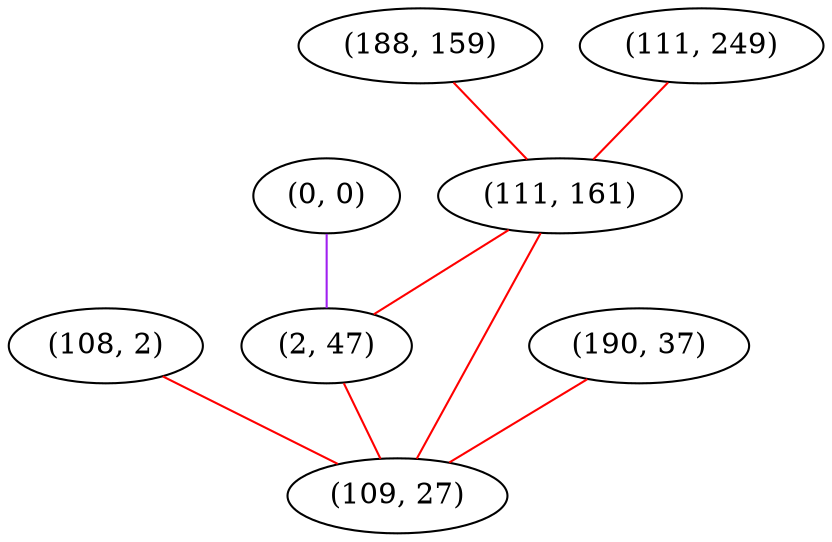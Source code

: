 graph "" {
"(108, 2)";
"(188, 159)";
"(0, 0)";
"(111, 249)";
"(111, 161)";
"(190, 37)";
"(2, 47)";
"(109, 27)";
"(108, 2)" -- "(109, 27)"  [color=red, key=0, weight=1];
"(188, 159)" -- "(111, 161)"  [color=red, key=0, weight=1];
"(0, 0)" -- "(2, 47)"  [color=purple, key=0, weight=4];
"(111, 249)" -- "(111, 161)"  [color=red, key=0, weight=1];
"(111, 161)" -- "(2, 47)"  [color=red, key=0, weight=1];
"(111, 161)" -- "(109, 27)"  [color=red, key=0, weight=1];
"(190, 37)" -- "(109, 27)"  [color=red, key=0, weight=1];
"(2, 47)" -- "(109, 27)"  [color=red, key=0, weight=1];
}
